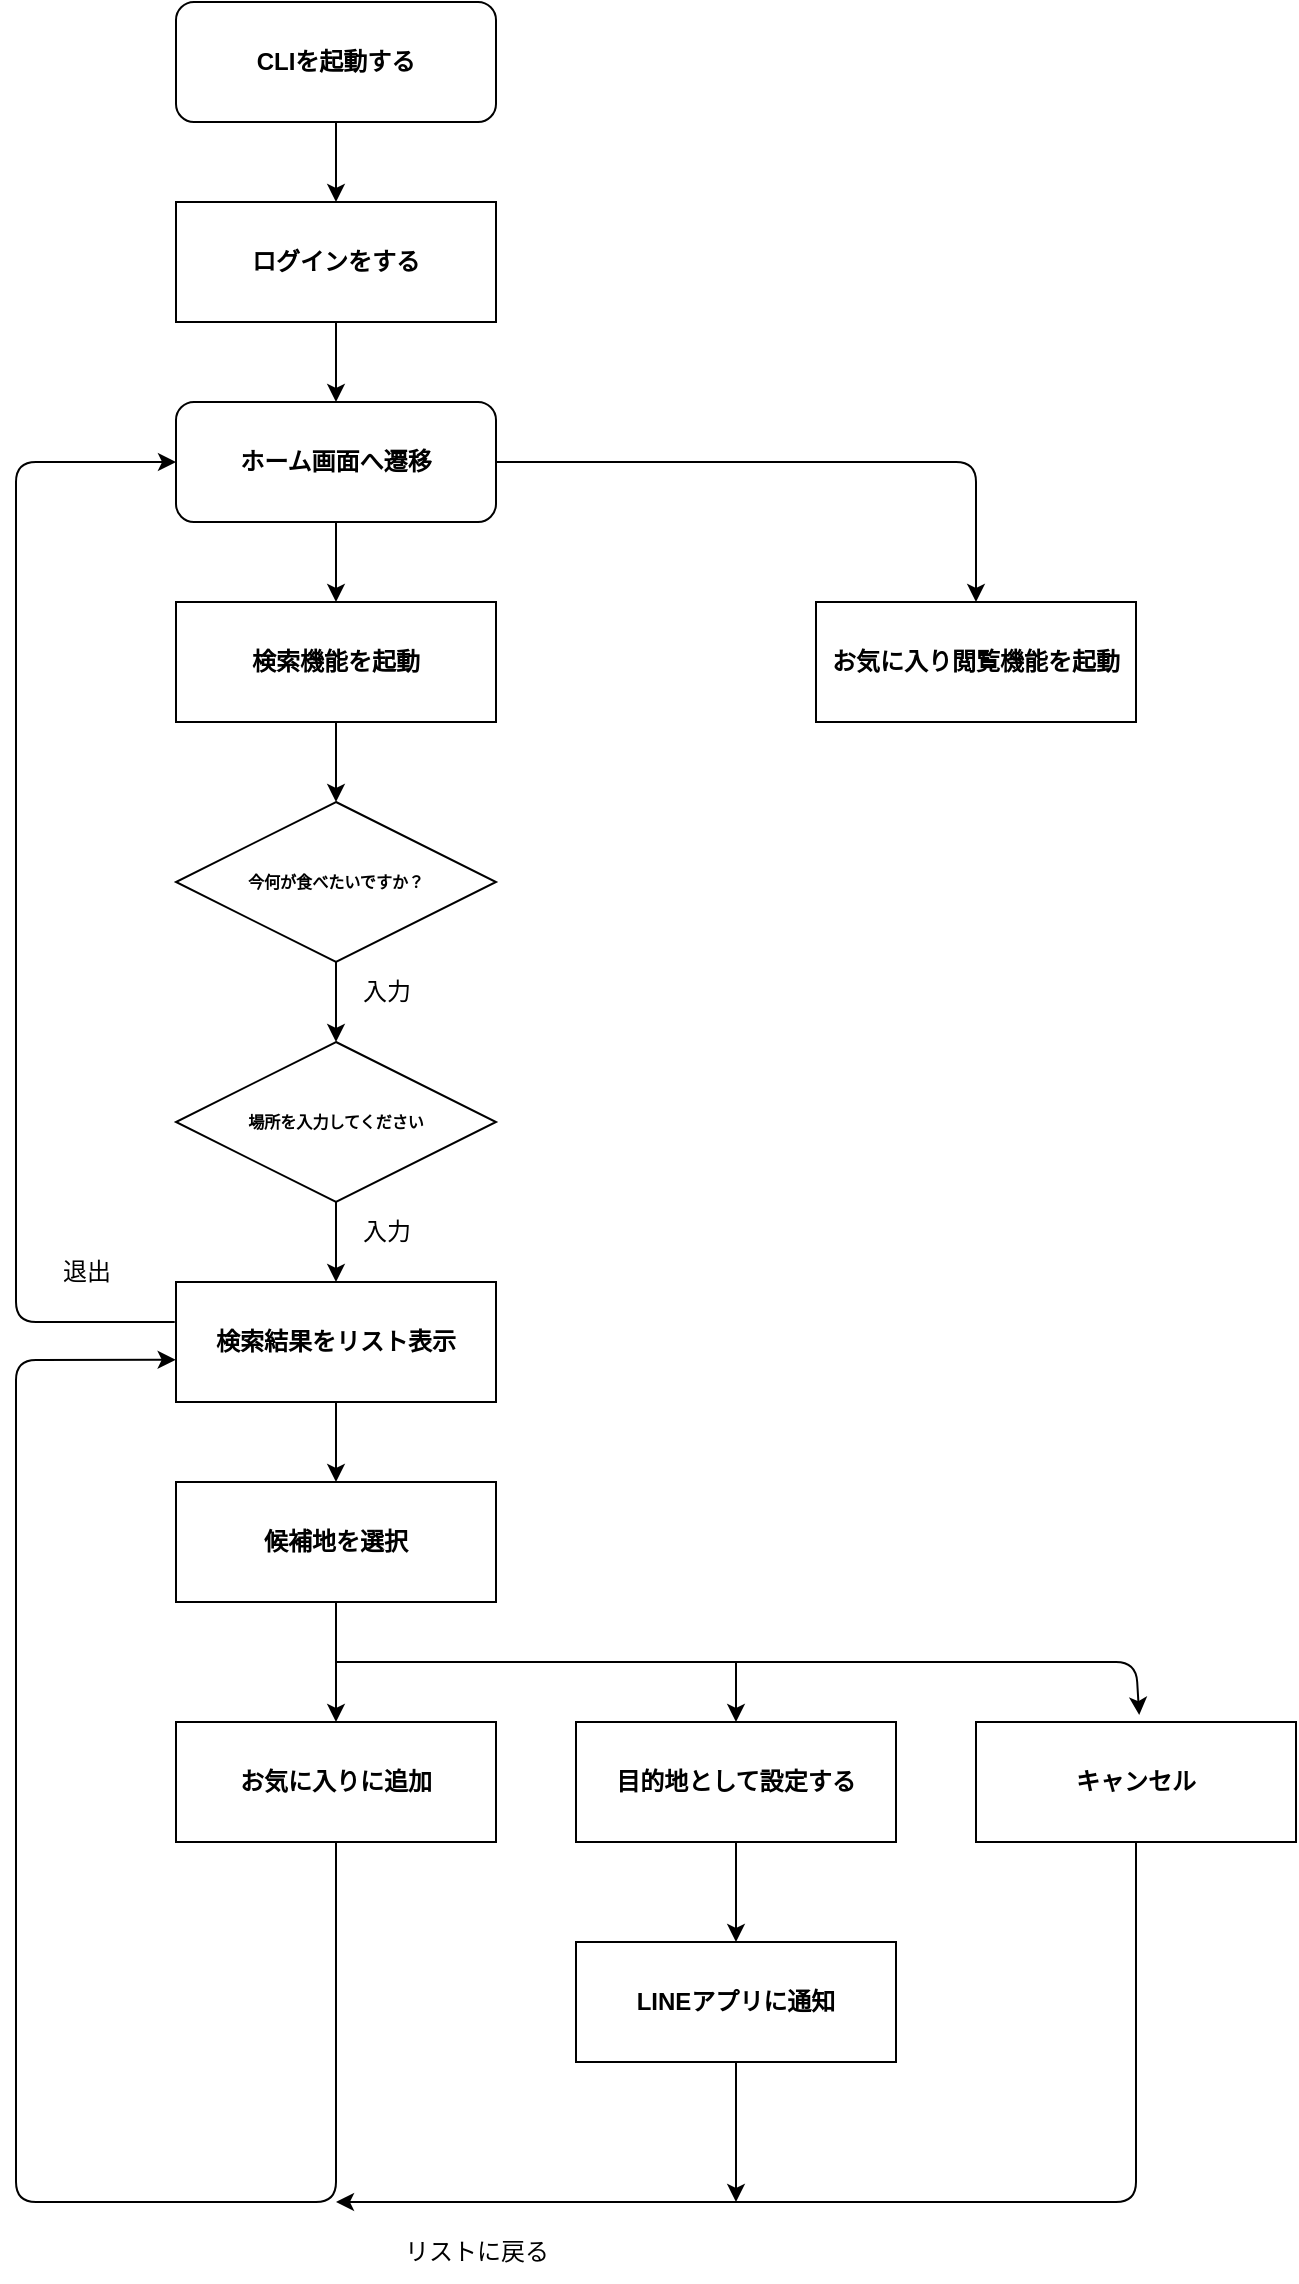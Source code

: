 <mxfile>
    <diagram id="kR8Rk-Sym4I4teVI_Am-" name="ページ1">
        <mxGraphModel dx="1078" dy="780" grid="1" gridSize="10" guides="1" tooltips="1" connect="1" arrows="1" fold="1" page="1" pageScale="1" pageWidth="827" pageHeight="1169" math="0" shadow="0">
            <root>
                <mxCell id="0"/>
                <mxCell id="1" parent="0"/>
                <mxCell id="13" style="edgeStyle=none;html=1;exitX=0.5;exitY=1;exitDx=0;exitDy=0;entryX=0.5;entryY=0;entryDx=0;entryDy=0;" edge="1" parent="1" source="8" target="12">
                    <mxGeometry relative="1" as="geometry"/>
                </mxCell>
                <mxCell id="8" value="&lt;h4&gt;CLIを起動する&lt;/h4&gt;" style="rounded=1;whiteSpace=wrap;html=1;" vertex="1" parent="1">
                    <mxGeometry x="200" y="20" width="160" height="60" as="geometry"/>
                </mxCell>
                <mxCell id="17" style="edgeStyle=none;html=1;exitX=0.5;exitY=1;exitDx=0;exitDy=0;entryX=0.5;entryY=0;entryDx=0;entryDy=0;" edge="1" parent="1" source="12" target="16">
                    <mxGeometry relative="1" as="geometry"/>
                </mxCell>
                <mxCell id="12" value="&lt;b&gt;ログインをする&lt;/b&gt;" style="rounded=0;whiteSpace=wrap;html=1;" vertex="1" parent="1">
                    <mxGeometry x="200" y="120" width="160" height="60" as="geometry"/>
                </mxCell>
                <mxCell id="20" value="" style="edgeStyle=none;html=1;" edge="1" parent="1" source="16">
                    <mxGeometry relative="1" as="geometry">
                        <mxPoint x="280.0" y="320" as="targetPoint"/>
                    </mxGeometry>
                </mxCell>
                <mxCell id="23" style="edgeStyle=none;html=1;entryX=0.5;entryY=0;entryDx=0;entryDy=0;exitX=1;exitY=0.5;exitDx=0;exitDy=0;" edge="1" parent="1" source="16">
                    <mxGeometry relative="1" as="geometry">
                        <mxPoint x="600.0" y="320" as="targetPoint"/>
                        <Array as="points">
                            <mxPoint x="520" y="250"/>
                            <mxPoint x="600" y="250"/>
                        </Array>
                    </mxGeometry>
                </mxCell>
                <mxCell id="16" value="&lt;b&gt;ホーム画面へ遷移&lt;/b&gt;" style="rounded=1;whiteSpace=wrap;html=1;" vertex="1" parent="1">
                    <mxGeometry x="200" y="220" width="160" height="60" as="geometry"/>
                </mxCell>
                <mxCell id="29" value="" style="edgeStyle=none;html=1;" edge="1" parent="1" source="26" target="28">
                    <mxGeometry relative="1" as="geometry"/>
                </mxCell>
                <mxCell id="26" value="&lt;b&gt;検索機能を起動&lt;/b&gt;" style="rounded=0;whiteSpace=wrap;html=1;" vertex="1" parent="1">
                    <mxGeometry x="200" y="320" width="160" height="60" as="geometry"/>
                </mxCell>
                <mxCell id="27" value="&lt;b&gt;お気に入り閲覧機能を起動&lt;/b&gt;" style="rounded=0;whiteSpace=wrap;html=1;" vertex="1" parent="1">
                    <mxGeometry x="520" y="320" width="160" height="60" as="geometry"/>
                </mxCell>
                <mxCell id="31" value="" style="edgeStyle=none;html=1;" edge="1" parent="1" source="28" target="30">
                    <mxGeometry relative="1" as="geometry"/>
                </mxCell>
                <mxCell id="28" value="&lt;h6&gt;今何が食べたいですか？&lt;/h6&gt;" style="rhombus;whiteSpace=wrap;html=1;" vertex="1" parent="1">
                    <mxGeometry x="200" y="420" width="160" height="80" as="geometry"/>
                </mxCell>
                <mxCell id="35" value="" style="edgeStyle=none;html=1;" edge="1" parent="1" source="30" target="34">
                    <mxGeometry relative="1" as="geometry"/>
                </mxCell>
                <mxCell id="30" value="&lt;h6&gt;場所を入力してください&lt;/h6&gt;" style="rhombus;whiteSpace=wrap;html=1;" vertex="1" parent="1">
                    <mxGeometry x="200" y="540" width="160" height="80" as="geometry"/>
                </mxCell>
                <mxCell id="33" value="入力" style="text;html=1;align=center;verticalAlign=middle;resizable=0;points=[];autosize=1;strokeColor=none;fillColor=none;" vertex="1" parent="1">
                    <mxGeometry x="280" y="500" width="50" height="30" as="geometry"/>
                </mxCell>
                <mxCell id="38" value="" style="edgeStyle=none;html=1;" edge="1" parent="1" source="34" target="37">
                    <mxGeometry relative="1" as="geometry"/>
                </mxCell>
                <mxCell id="39" style="edgeStyle=none;html=1;entryX=0;entryY=0.5;entryDx=0;entryDy=0;exitX=-0.004;exitY=0.334;exitDx=0;exitDy=0;exitPerimeter=0;" edge="1" parent="1" source="34" target="16">
                    <mxGeometry relative="1" as="geometry">
                        <mxPoint x="190" y="250" as="targetPoint"/>
                        <mxPoint x="200" y="679" as="sourcePoint"/>
                        <Array as="points">
                            <mxPoint x="120" y="680"/>
                            <mxPoint x="120" y="630"/>
                            <mxPoint x="120" y="250"/>
                        </Array>
                    </mxGeometry>
                </mxCell>
                <mxCell id="34" value="&lt;b&gt;検索結果をリスト表示&lt;/b&gt;" style="rounded=0;whiteSpace=wrap;html=1;align=center;" vertex="1" parent="1">
                    <mxGeometry x="200" y="660" width="160" height="60" as="geometry"/>
                </mxCell>
                <mxCell id="36" value="入力" style="text;html=1;align=center;verticalAlign=middle;resizable=0;points=[];autosize=1;strokeColor=none;fillColor=none;" vertex="1" parent="1">
                    <mxGeometry x="280" y="620" width="50" height="30" as="geometry"/>
                </mxCell>
                <mxCell id="43" value="" style="edgeStyle=none;html=1;" edge="1" parent="1" source="37" target="42">
                    <mxGeometry relative="1" as="geometry">
                        <Array as="points">
                            <mxPoint x="280" y="850"/>
                        </Array>
                    </mxGeometry>
                </mxCell>
                <mxCell id="37" value="&lt;b&gt;候補地を選択&lt;/b&gt;" style="rounded=0;whiteSpace=wrap;html=1;align=center;" vertex="1" parent="1">
                    <mxGeometry x="200" y="760" width="160" height="60" as="geometry"/>
                </mxCell>
                <mxCell id="41" value="退出" style="text;html=1;align=center;verticalAlign=middle;resizable=0;points=[];autosize=1;strokeColor=none;fillColor=none;" vertex="1" parent="1">
                    <mxGeometry x="130" y="640" width="50" height="30" as="geometry"/>
                </mxCell>
                <mxCell id="51" style="edgeStyle=none;html=1;exitX=0.5;exitY=1;exitDx=0;exitDy=0;entryX=-0.001;entryY=0.648;entryDx=0;entryDy=0;entryPerimeter=0;" edge="1" parent="1" source="42" target="34">
                    <mxGeometry relative="1" as="geometry">
                        <mxPoint x="120" y="1000" as="targetPoint"/>
                        <Array as="points">
                            <mxPoint x="280" y="1120"/>
                            <mxPoint x="200" y="1120"/>
                            <mxPoint x="120" y="1120"/>
                            <mxPoint x="120" y="1000"/>
                            <mxPoint x="120" y="850"/>
                            <mxPoint x="120" y="699"/>
                        </Array>
                    </mxGeometry>
                </mxCell>
                <mxCell id="42" value="&lt;b&gt;お気に入りに追加&lt;/b&gt;" style="rounded=0;whiteSpace=wrap;html=1;" vertex="1" parent="1">
                    <mxGeometry x="200" y="880" width="160" height="60" as="geometry"/>
                </mxCell>
                <mxCell id="52" style="edgeStyle=none;html=1;exitX=0.5;exitY=1;exitDx=0;exitDy=0;" edge="1" parent="1" source="46">
                    <mxGeometry relative="1" as="geometry">
                        <mxPoint x="280" y="1120" as="targetPoint"/>
                        <Array as="points">
                            <mxPoint x="680" y="1120"/>
                            <mxPoint x="480" y="1120"/>
                        </Array>
                    </mxGeometry>
                </mxCell>
                <mxCell id="46" value="&lt;b&gt;キャンセル&lt;/b&gt;" style="rounded=0;whiteSpace=wrap;html=1;" vertex="1" parent="1">
                    <mxGeometry x="600" y="880" width="160" height="60" as="geometry"/>
                </mxCell>
                <mxCell id="48" value="" style="endArrow=classic;html=1;entryX=0.51;entryY=-0.058;entryDx=0;entryDy=0;entryPerimeter=0;" edge="1" parent="1" target="46">
                    <mxGeometry width="50" height="50" relative="1" as="geometry">
                        <mxPoint x="280" y="850" as="sourcePoint"/>
                        <mxPoint x="480" y="850" as="targetPoint"/>
                        <Array as="points">
                            <mxPoint x="390" y="850"/>
                            <mxPoint x="480" y="850"/>
                            <mxPoint x="580" y="850"/>
                            <mxPoint x="680" y="850"/>
                        </Array>
                    </mxGeometry>
                </mxCell>
                <mxCell id="53" value="リストに戻る" style="text;html=1;align=center;verticalAlign=middle;resizable=0;points=[];autosize=1;strokeColor=none;fillColor=none;" vertex="1" parent="1">
                    <mxGeometry x="300" y="1130" width="100" height="30" as="geometry"/>
                </mxCell>
                <mxCell id="57" value="" style="edgeStyle=none;html=1;" edge="1" parent="1" source="54" target="56">
                    <mxGeometry relative="1" as="geometry"/>
                </mxCell>
                <mxCell id="54" value="&lt;b&gt;目的地として設定する&lt;/b&gt;" style="rounded=0;whiteSpace=wrap;html=1;" vertex="1" parent="1">
                    <mxGeometry x="400" y="880" width="160" height="60" as="geometry"/>
                </mxCell>
                <mxCell id="55" value="" style="endArrow=classic;html=1;entryX=0.5;entryY=0;entryDx=0;entryDy=0;" edge="1" parent="1" target="54">
                    <mxGeometry width="50" height="50" relative="1" as="geometry">
                        <mxPoint x="480" y="850" as="sourcePoint"/>
                        <mxPoint x="490" y="820" as="targetPoint"/>
                    </mxGeometry>
                </mxCell>
                <mxCell id="58" style="edgeStyle=none;html=1;" edge="1" parent="1" source="56">
                    <mxGeometry relative="1" as="geometry">
                        <mxPoint x="480" y="1120" as="targetPoint"/>
                    </mxGeometry>
                </mxCell>
                <mxCell id="56" value="&lt;b&gt;LINEアプリに通知&lt;/b&gt;" style="rounded=0;whiteSpace=wrap;html=1;" vertex="1" parent="1">
                    <mxGeometry x="400" y="990" width="160" height="60" as="geometry"/>
                </mxCell>
            </root>
        </mxGraphModel>
    </diagram>
</mxfile>
